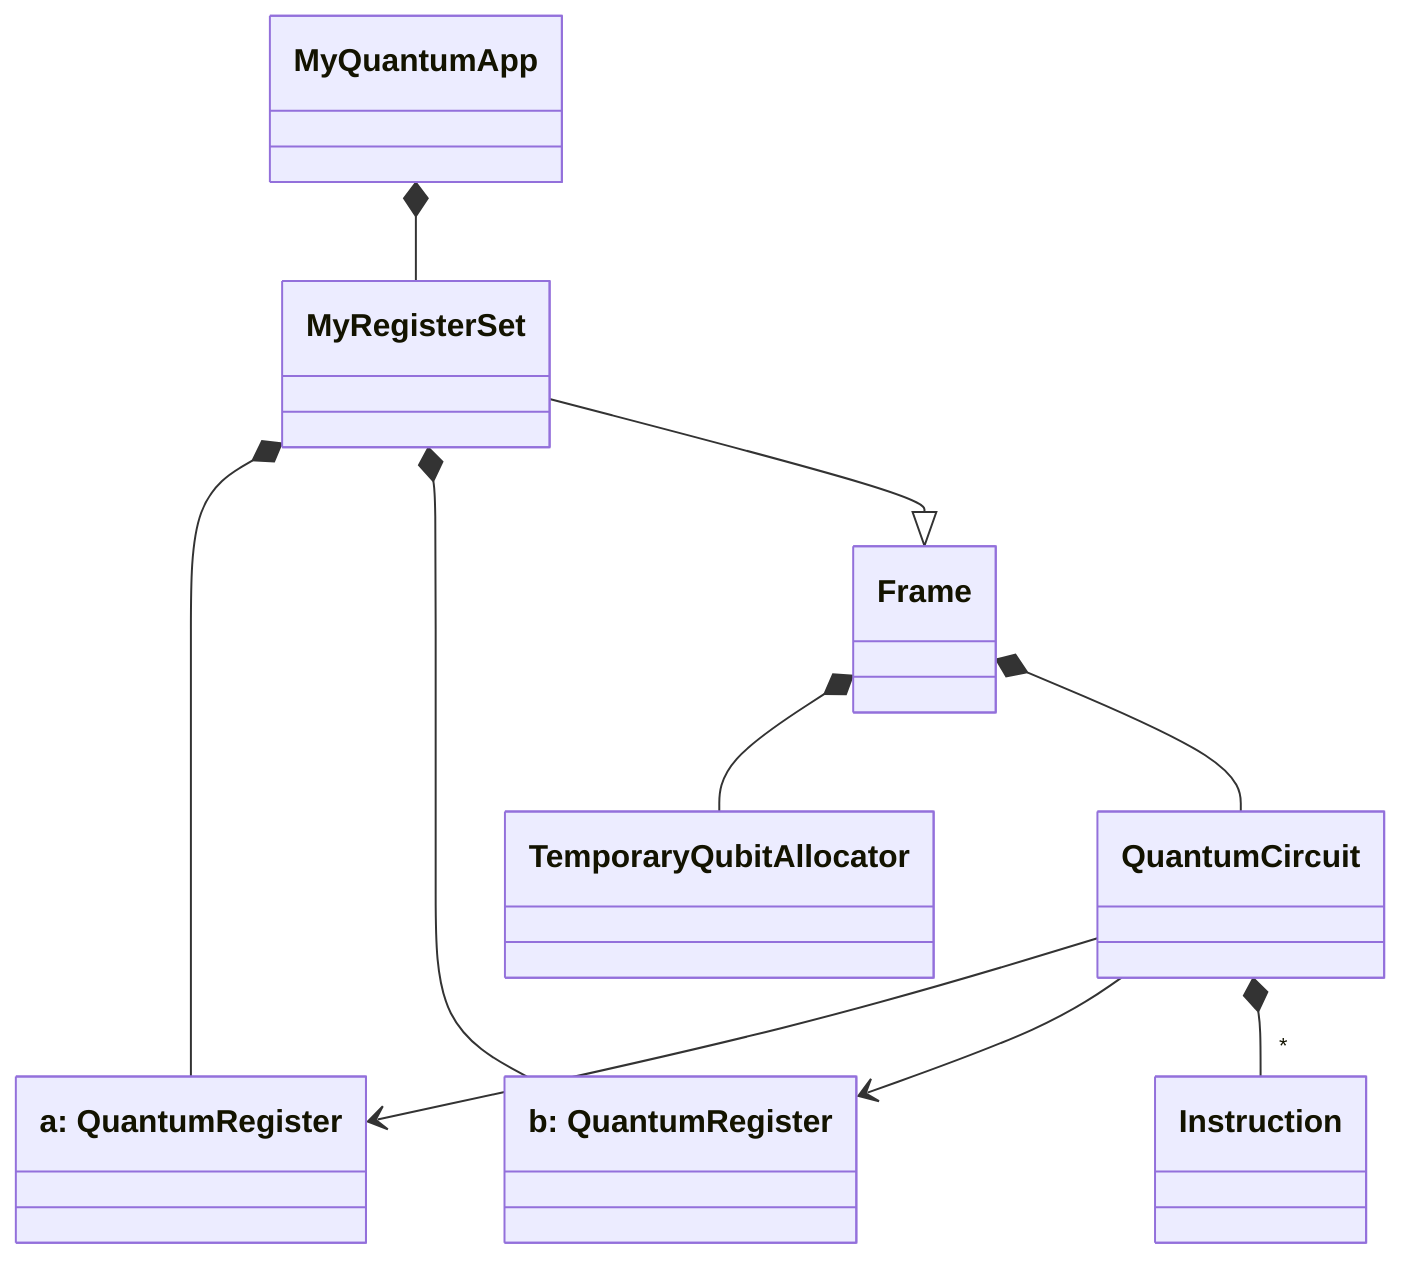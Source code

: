 classDiagram
    class my_app["MyQuantumApp"]
    class reg_set["MyRegisterSet"]
    class areg["a: QuantumRegister"]
    class breg["b: QuantumRegister"]
    class reg_set_base["Frame"]
    class TemporaryQubitAllocator
    class qc["QuantumCircuit"]
    class Instruction

    my_app *-- reg_set
    reg_set *-- areg
    reg_set *-- breg
    qc --> areg
    qc --> breg
    qc *-- "*" Instruction
    reg_set --|> reg_set_base
    reg_set_base *-- TemporaryQubitAllocator
    reg_set_base *-- qc